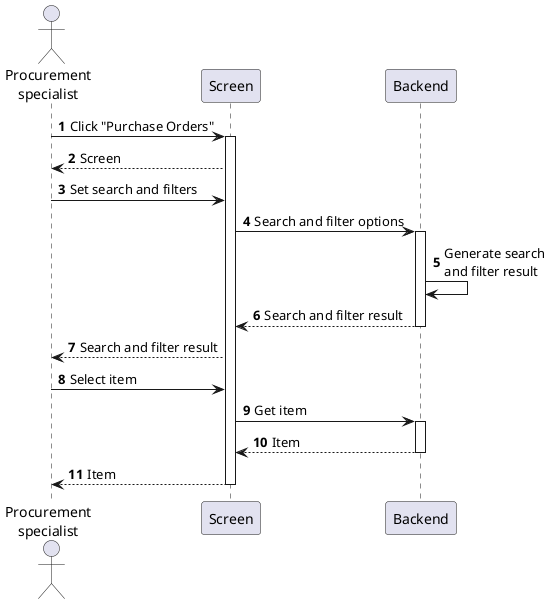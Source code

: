 @startuml purchase-order-view
autonumber

actor "Procurement\nspecialist" as a
participant Screen as f
participant Backend as b

a -> f : Click "Purchase Orders"
activate f
f --> a : Screen
a -> f : Set search and filters
f -> b : Search and filter options
activate b
b -> b : Generate search\nand filter result
return Search and filter result
f --> a : Search and filter result
a -> f : Select item
f -> b : Get item
activate b
return Item
return Item
@enduml
